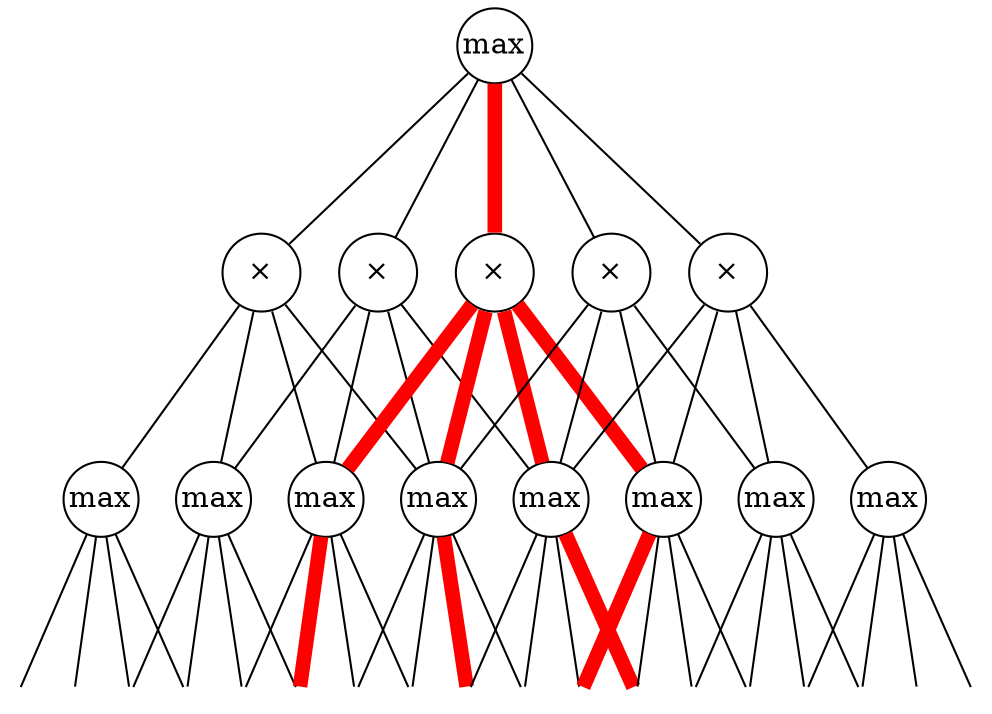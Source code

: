 graph G {
  root [shape=circle, label="max", margin=0, fontsize=14];
  graph [ranksep="1"];
  splines="false";
  subgraph L1 {
    rank=same;
    P1 [shape=circle, label=<&times;>];
    P2 [shape=circle, label=<&times;>];
    P3 [shape=circle, label=<&times;>];
    P4 [shape=circle, label=<&times;>];
    P5 [shape=circle, label=<&times;>];
  };
  root -- P1;
  root -- P2;
  root -- P3 [color="red", penwidth="7"];
  root -- P4;
  root -- P5;
  subgraph L2 {
    rank=same;
    S1 [shape=circle, label="max", margin=0, fontsize=14];
    S2 [shape=circle, label="max", margin=0, fontsize=14];
    S3 [shape=circle, label="max", margin=0, fontsize=14];
    S4 [shape=circle, label="max", margin=0, fontsize=14];
    S5 [shape=circle, label="max", margin=0, fontsize=14];
    S6 [shape=circle, label="max", margin=0, fontsize=14];
    S7 [shape=circle, label="max", margin=0, fontsize=14];
    S8 [shape=circle, label="max", margin=0, fontsize=14];
  }
  P1 -- {S1 S2 S3, S4};
  P2 -- {S2 S3 S4 S5};
  P3 -- {S3 S4 S5 S6} [color="red", penwidth="7"];
  P4 -- {S4 S5 S6 S7};
  P5 -- {S5 S6 S7 S8};
  subgraph L3 {
    rank=same;
    U1 [style=invis,  label="", shape="point", width="0.125"];
    U2 [style=invis,  label="", shape="point", width="0.125"];
    U3 [style=invis,  label="", shape="point", width="0.125"];
    U4 [style=invis,  label="", shape="point", width="0.125"];
    U5 [style=invis,  label="", shape="point", width="0.125"];
    U6 [style=invis,  label="", shape="point", width="0.125"];
    U7 [style=invis,  label="", shape="point", width="0.125"];
    U8 [style=invis,  label="", shape="point", width="0.125"];
    U9 [style=invis,  label="", shape="point", width="0.125"];
    U10 [style=invis, label="", shape="point", width="0.125"];
    U11 [style=invis, label="", shape="point", width="0.125"];
    U12 [style=invis, label="", shape="point", width="0.125"];
    U13 [style=invis, label="", shape="point", width="0.125"];
    U14 [style=invis, label="", shape="point", width="0.125"];
    U15 [style=invis, label="", shape="point", width="0.125"];
    U16 [style=invis, label="", shape="point", width="0.125"];
    U17 [style=invis, label="", shape="point", width="0.125"];
    U18 [style=invis, label="", shape="point", width="0.125"];
  }
  S1 -- {U1 U2 U3 U4}
  S2 -- {U3 U4 U5 U6}
  S3 -- U6 [color="red", penwidth="7"];
  S3 -- {U5 U7 U8}
  S4 -- U9 [color="red", penwidth="7"];
  S4 -- {U7 U8 U10}
  S5 -- U12 [color="red", penwidth="7"];
  S5 -- {U9 U10 U11}
  S6 -- U11 [color="red", penwidth="7"];
  S6 -- {U12 U13 U14}
  S7 -- {U13 U14 U15 U16}
  S8 -- {U15 U16 U17 U18}
}

